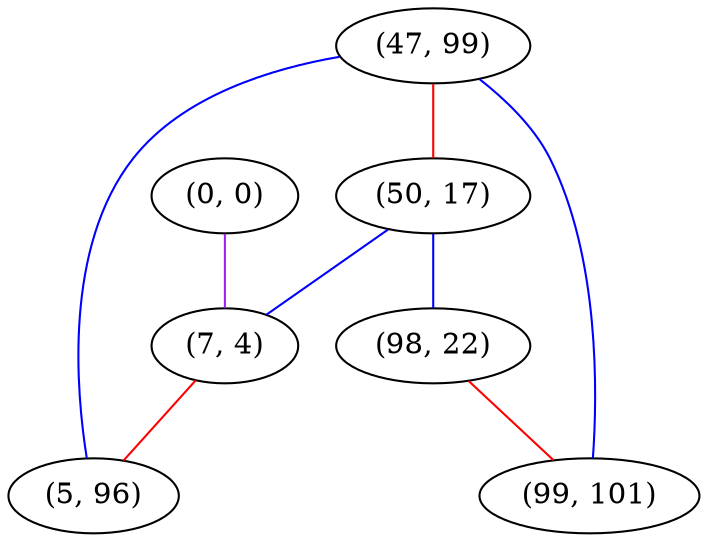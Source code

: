 graph "" {
"(0, 0)";
"(47, 99)";
"(50, 17)";
"(7, 4)";
"(98, 22)";
"(5, 96)";
"(99, 101)";
"(0, 0)" -- "(7, 4)"  [color=purple, key=0, weight=4];
"(47, 99)" -- "(5, 96)"  [color=blue, key=0, weight=3];
"(47, 99)" -- "(50, 17)"  [color=red, key=0, weight=1];
"(47, 99)" -- "(99, 101)"  [color=blue, key=0, weight=3];
"(50, 17)" -- "(7, 4)"  [color=blue, key=0, weight=3];
"(50, 17)" -- "(98, 22)"  [color=blue, key=0, weight=3];
"(7, 4)" -- "(5, 96)"  [color=red, key=0, weight=1];
"(98, 22)" -- "(99, 101)"  [color=red, key=0, weight=1];
}

